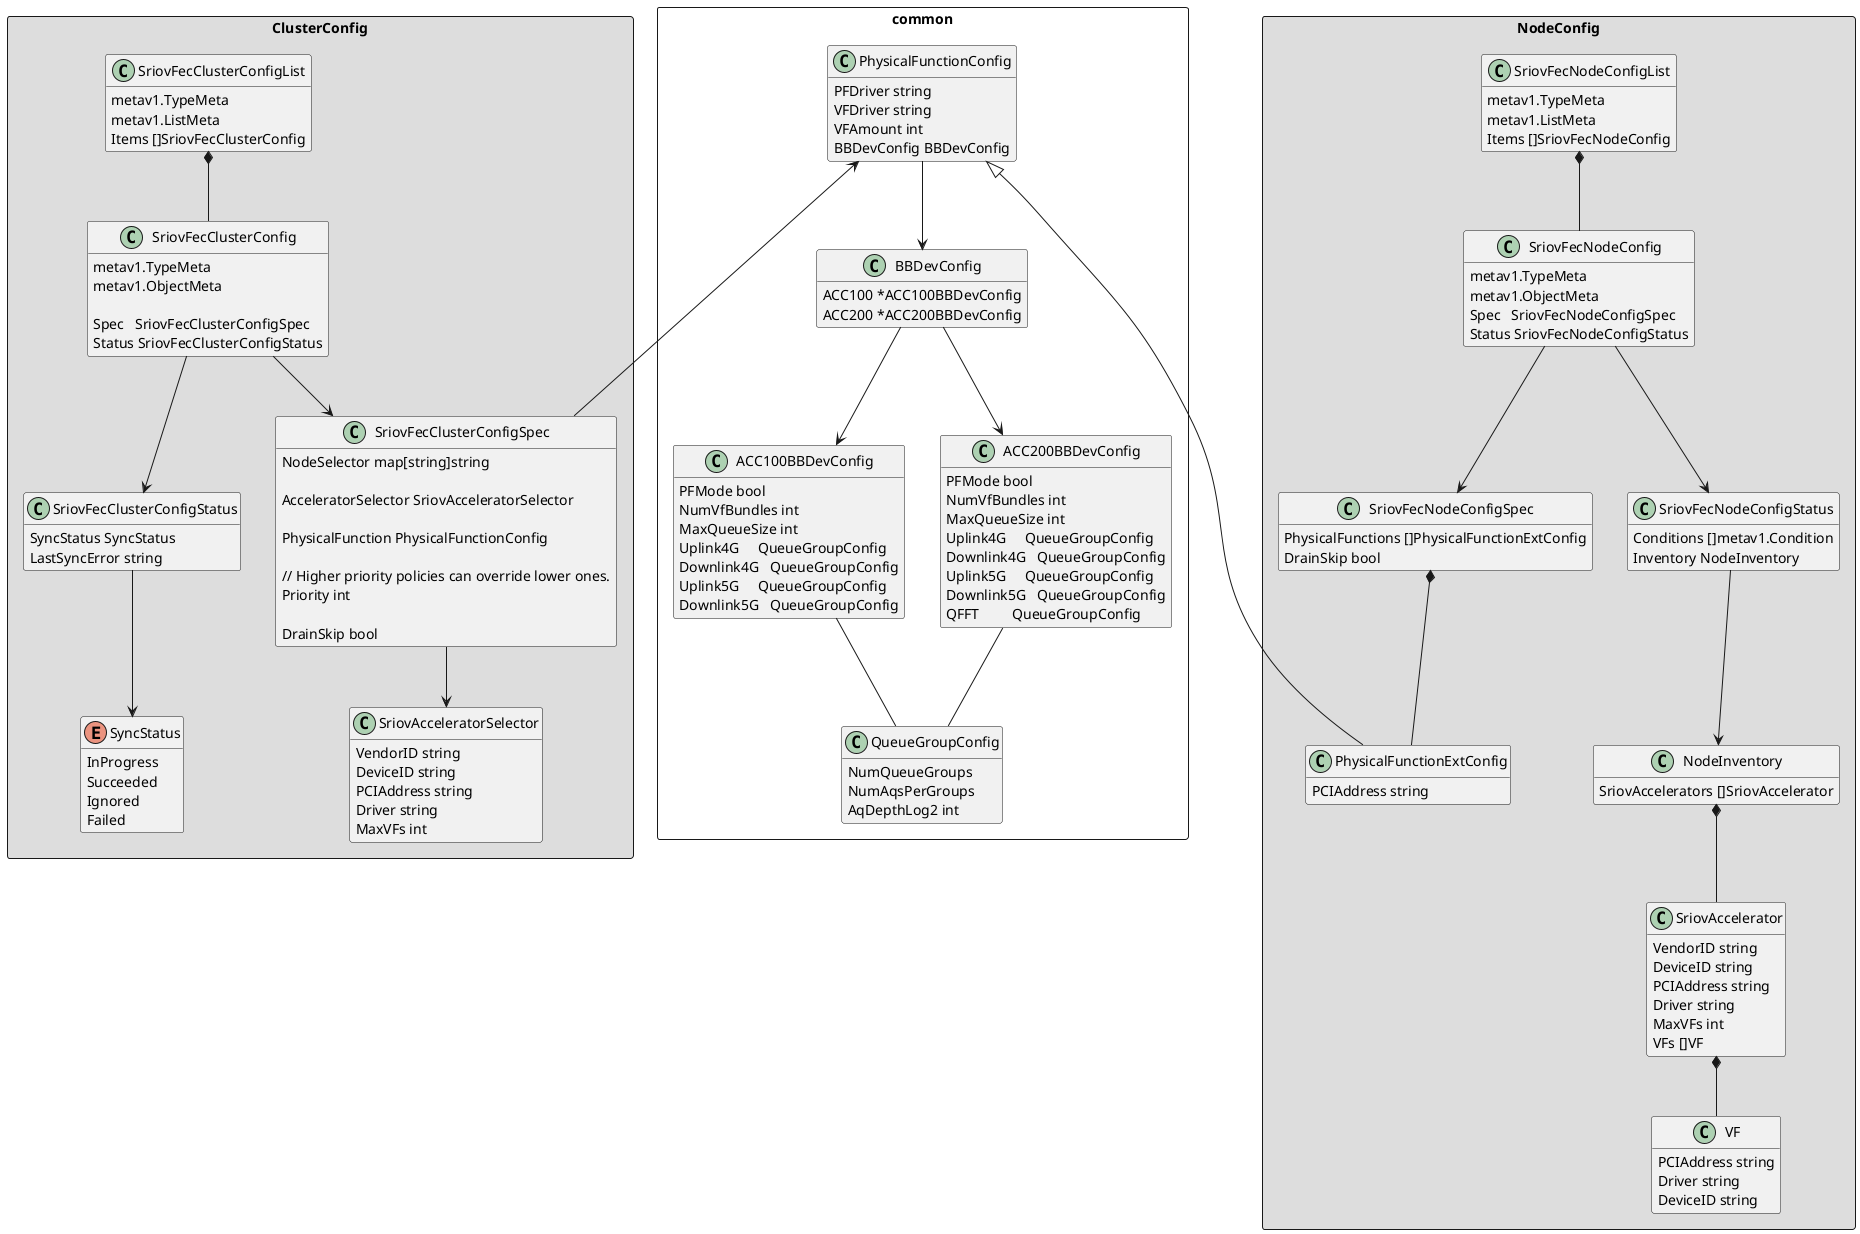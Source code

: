 # SPDX-License-Identifier: Apache-2.0
# Copyright (c) 2020-2025 Intel Corporation

@startuml
'https://plantuml.com/class-diagram

hide empty methods

package ClusterConfig <<rectangle>> #DDDDDD {

    class SriovFecClusterConfigList{
        metav1.TypeMeta
        metav1.ListMeta
        Items []SriovFecClusterConfig
    }

    class SriovFecClusterConfig{
        metav1.TypeMeta
        metav1.ObjectMeta

        Spec   SriovFecClusterConfigSpec
        Status SriovFecClusterConfigStatus
    }

    class SriovFecClusterConfigSpec {
        NodeSelector map[string]string

        AcceleratorSelector SriovAcceleratorSelector

        PhysicalFunction PhysicalFunctionConfig

        // Higher priority policies can override lower ones.
        Priority int

        DrainSkip bool
    }

    class SriovAcceleratorSelector {
        VendorID string
        DeviceID string
        PCIAddress string
        Driver string
        MaxVFs int
    }

    class SriovFecClusterConfigStatus {
        SyncStatus SyncStatus
        LastSyncError string
    }

    enum SyncStatus {
        InProgress
        Succeeded
        Ignored
        Failed
    }
}

package NodeConfig <<rectangle>> #DDDDDD {

    class SriovFecNodeConfigList {
        metav1.TypeMeta
        metav1.ListMeta
        Items []SriovFecNodeConfig
    }

    class SriovFecNodeConfig  {
        metav1.TypeMeta
        metav1.ObjectMeta
        Spec   SriovFecNodeConfigSpec
        Status SriovFecNodeConfigStatus
    }

    class SriovFecNodeConfigStatus {
        Conditions []metav1.Condition
        Inventory NodeInventory
    }

    class NodeInventory {
        SriovAccelerators []SriovAccelerator
    }

    class SriovAccelerator {
        VendorID string
        DeviceID string
        PCIAddress string
        Driver string
        MaxVFs int
        VFs []VF
    }

    class VF {
        PCIAddress string
        Driver string
        DeviceID string
    }

    class SriovFecNodeConfigSpec {
        PhysicalFunctions []PhysicalFunctionExtConfig
        DrainSkip bool
    }

    class PhysicalFunctionExtConfig {
        PCIAddress string
    }
}

package common <<rectangle>> {
    class PhysicalFunctionConfig {
        PFDriver string
        VFDriver string
        VFAmount int
        BBDevConfig BBDevConfig
    }

    class BBDevConfig {
        ACC100 *ACC100BBDevConfig
        ACC200 *ACC200BBDevConfig
    }

    class ACC100BBDevConfig {
        PFMode bool
        NumVfBundles int
        MaxQueueSize int
        Uplink4G     QueueGroupConfig
        Downlink4G   QueueGroupConfig
        Uplink5G     QueueGroupConfig
        Downlink5G   QueueGroupConfig
    }

    class ACC200BBDevConfig {
        PFMode bool
        NumVfBundles int
        MaxQueueSize int
        Uplink4G     QueueGroupConfig
        Downlink4G   QueueGroupConfig
        Uplink5G     QueueGroupConfig
        Downlink5G   QueueGroupConfig
        QFFT         QueueGroupConfig
    }

    class QueueGroupConfig {
        NumQueueGroups
        NumAqsPerGroups
        AqDepthLog2 int
    }
}



PhysicalFunctionConfig --> BBDevConfig
BBDevConfig --> ACC100BBDevConfig
BBDevConfig --> ACC200BBDevConfig
ACC100BBDevConfig -- QueueGroupConfig
ACC200BBDevConfig -- QueueGroupConfig
PhysicalFunctionConfig <|---- PhysicalFunctionExtConfig
PhysicalFunctionConfig <--- SriovFecClusterConfigSpec
SriovFecClusterConfigSpec --> SriovAcceleratorSelector
SriovFecClusterConfigList *-- SriovFecClusterConfig
SriovFecClusterConfig --> SriovFecClusterConfigStatus
SriovFecClusterConfig --> SriovFecClusterConfigSpec
SriovFecClusterConfigStatus --> SyncStatus
SriovAccelerator *-- VF
SriovFecNodeConfigList *-- SriovFecNodeConfig
SriovFecNodeConfig --> SriovFecNodeConfigStatus
SriovFecNodeConfig --> SriovFecNodeConfigSpec
SriovFecNodeConfigStatus --> NodeInventory
NodeInventory *-- SriovAccelerator
SriovFecNodeConfigSpec *-- PhysicalFunctionExtConfig


@enduml
